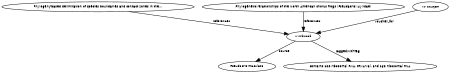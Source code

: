 digraph G {
size="3,3";
node [fontsize=7, fontname="Helvetica"];
edge [fontsize=7, fontname="Helvetica"];
node0 [label="AY291089", width=0.27433100247,height=0.27433100247];
node1 [label="Phylogeny-based delimitation of species boundaries and contact zones in the...", width=0.27433100247,height=0.27433100247];
node2 [label="Phylogenetic relationships of the North American chorus frogs (Pseudacris: Hylidae)", width=0.27433100247,height=0.27433100247];
node3 [label="KU 224630", width=0.27433100247,height=0.27433100247];
node4 [label="Pseudacris maculata", width=0.27433100247,height=0.27433100247];
node5 [label="contains 12S ribosomal RNA, tRNA-Val, and 16S ribosomal RNA", width=0.27433100247,height=0.27433100247];
node1 -> node0 [label="references"];
node2 -> node0 [label="references"];
node3 -> node0 [label="voucher_for"];
node0 -> node4 [label="source"];
node0 -> node5 [label="taggedWithTag"];
}

